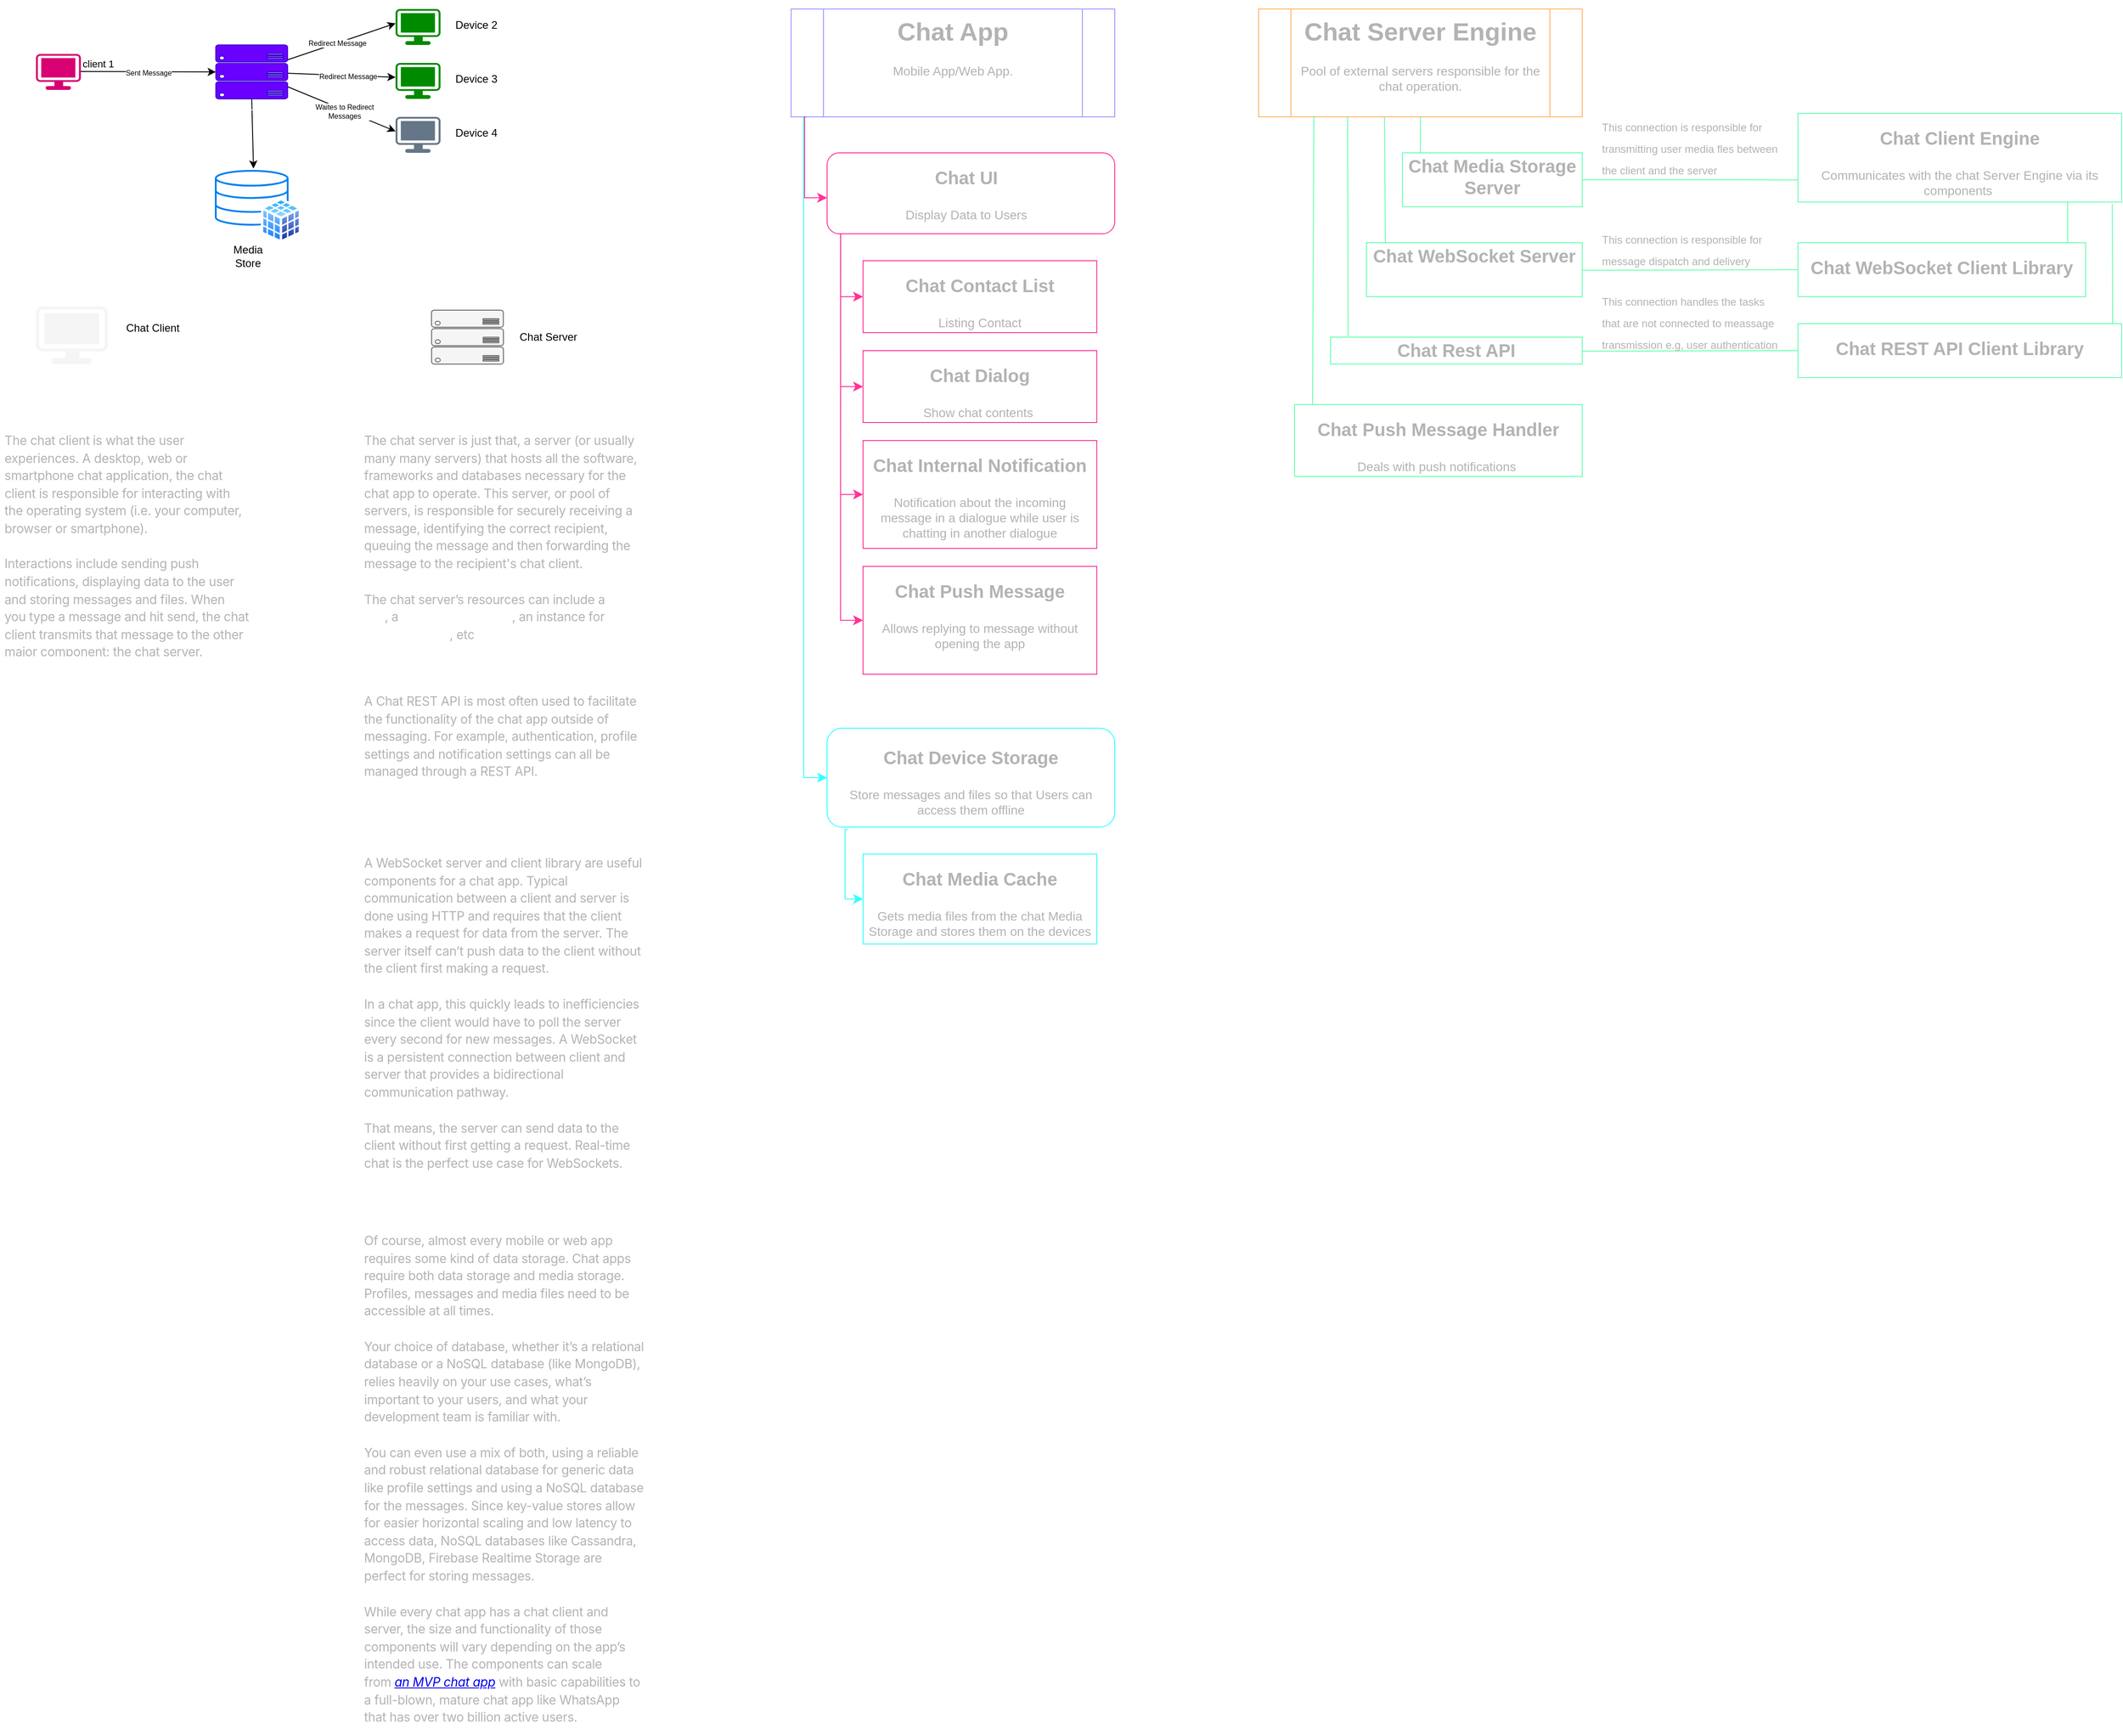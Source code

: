 <mxfile>
    <diagram id="3pf5Nbtfp2f4dLNe5S14" name="Page-1">
        <mxGraphModel dx="1003" dy="747" grid="1" gridSize="10" guides="1" tooltips="1" connect="1" arrows="1" fold="1" page="1" pageScale="1" pageWidth="850" pageHeight="1100" math="0" shadow="0">
            <root>
                <mxCell id="0"/>
                <mxCell id="1" parent="0"/>
                <mxCell id="54" value="" style="edgeStyle=segmentEdgeStyle;endArrow=classic;html=1;curved=0;rounded=0;endSize=8;startSize=8;fontSize=14;fontColor=#B3B3B3;entryX=0;entryY=0.5;entryDx=0;entryDy=0;strokeColor=#33FFFF;" edge="1" parent="1" target="52">
                    <mxGeometry width="50" height="50" relative="1" as="geometry">
                        <mxPoint x="940" y="160" as="sourcePoint"/>
                        <mxPoint x="960" y="540" as="targetPoint"/>
                        <Array as="points">
                            <mxPoint x="934" y="160"/>
                            <mxPoint x="934" y="895"/>
                        </Array>
                    </mxGeometry>
                </mxCell>
                <mxCell id="2" value="Device 1" style="points=[[0.03,0.03,0],[0.5,0,0],[0.97,0.03,0],[1,0.4,0],[0.97,0.745,0],[0.5,1,0],[0.03,0.745,0],[0,0.4,0]];verticalLabelPosition=bottom;sketch=0;html=1;verticalAlign=top;aspect=fixed;align=center;pointerEvents=1;shape=mxgraph.cisco19.workstation;fillColor=#d80073;strokeColor=#A50040;fontColor=#ffffff;" vertex="1" parent="1">
                    <mxGeometry x="80" y="90" width="50" height="40" as="geometry"/>
                </mxCell>
                <mxCell id="15" style="edgeStyle=none;html=1;entryX=0;entryY=0.4;entryDx=0;entryDy=0;entryPerimeter=0;fontSize=8;" edge="1" parent="1" source="4" target="9">
                    <mxGeometry relative="1" as="geometry"/>
                </mxCell>
                <mxCell id="18" value="Redirect Message" style="edgeLabel;html=1;align=center;verticalAlign=middle;resizable=0;points=[];fontSize=8;" vertex="1" connectable="0" parent="15">
                    <mxGeometry x="-0.093" relative="1" as="geometry">
                        <mxPoint as="offset"/>
                    </mxGeometry>
                </mxCell>
                <mxCell id="16" style="edgeStyle=none;html=1;entryX=0;entryY=0.4;entryDx=0;entryDy=0;entryPerimeter=0;fontSize=8;" edge="1" parent="1" source="4" target="11">
                    <mxGeometry relative="1" as="geometry"/>
                </mxCell>
                <mxCell id="19" value="Redirect Message" style="edgeLabel;html=1;align=center;verticalAlign=middle;resizable=0;points=[];fontSize=8;" vertex="1" connectable="0" parent="16">
                    <mxGeometry x="0.108" y="-1" relative="1" as="geometry">
                        <mxPoint as="offset"/>
                    </mxGeometry>
                </mxCell>
                <mxCell id="17" style="edgeStyle=none;html=1;entryX=0;entryY=0.4;entryDx=0;entryDy=0;entryPerimeter=0;fontSize=8;" edge="1" parent="1" source="4" target="13">
                    <mxGeometry relative="1" as="geometry"/>
                </mxCell>
                <mxCell id="20" value="Waites to Redirect &lt;br&gt;Messages" style="edgeLabel;html=1;align=center;verticalAlign=middle;resizable=0;points=[];fontSize=8;" vertex="1" connectable="0" parent="17">
                    <mxGeometry x="0.04" y="-2" relative="1" as="geometry">
                        <mxPoint x="1" as="offset"/>
                    </mxGeometry>
                </mxCell>
                <mxCell id="27" style="edgeStyle=none;html=1;fontSize=8;entryX=0.525;entryY=-0.042;entryDx=0;entryDy=0;entryPerimeter=0;exitX=0.5;exitY=1;exitDx=0;exitDy=0;exitPerimeter=0;" edge="1" parent="1" source="4" target="25">
                    <mxGeometry relative="1" as="geometry">
                        <mxPoint x="315" y="210" as="targetPoint"/>
                    </mxGeometry>
                </mxCell>
                <mxCell id="4" value="Server" style="verticalLabelPosition=bottom;html=1;verticalAlign=top;align=center;strokeColor=#3700CC;fillColor=#6a00ff;shape=mxgraph.azure.server_rack;fontColor=#ffffff;" vertex="1" parent="1">
                    <mxGeometry x="280" y="80" width="80" height="60" as="geometry"/>
                </mxCell>
                <mxCell id="6" value="" style="endArrow=classic;html=1;" edge="1" parent="1">
                    <mxGeometry relative="1" as="geometry">
                        <mxPoint x="130" y="109.5" as="sourcePoint"/>
                        <mxPoint x="280" y="110" as="targetPoint"/>
                    </mxGeometry>
                </mxCell>
                <mxCell id="7" value="&lt;font style=&quot;font-size: 8px;&quot;&gt;Sent Message&lt;/font&gt;" style="edgeLabel;resizable=0;html=1;align=center;verticalAlign=middle;" connectable="0" vertex="1" parent="6">
                    <mxGeometry relative="1" as="geometry"/>
                </mxCell>
                <mxCell id="8" value="client 1" style="edgeLabel;resizable=0;html=1;align=left;verticalAlign=bottom;" connectable="0" vertex="1" parent="6">
                    <mxGeometry x="-1" relative="1" as="geometry"/>
                </mxCell>
                <mxCell id="9" value="" style="points=[[0.03,0.03,0],[0.5,0,0],[0.97,0.03,0],[1,0.4,0],[0.97,0.745,0],[0.5,1,0],[0.03,0.745,0],[0,0.4,0]];verticalLabelPosition=bottom;sketch=0;html=1;verticalAlign=top;aspect=fixed;align=center;pointerEvents=1;shape=mxgraph.cisco19.workstation;fillColor=#008a00;strokeColor=#005700;fontColor=#ffffff;" vertex="1" parent="1">
                    <mxGeometry x="480" y="40" width="50" height="40" as="geometry"/>
                </mxCell>
                <mxCell id="10" value="Device 2" style="text;html=1;strokeColor=none;fillColor=none;align=center;verticalAlign=middle;whiteSpace=wrap;rounded=0;" vertex="1" parent="1">
                    <mxGeometry x="540" y="42.5" width="60" height="30" as="geometry"/>
                </mxCell>
                <mxCell id="11" value="" style="points=[[0.03,0.03,0],[0.5,0,0],[0.97,0.03,0],[1,0.4,0],[0.97,0.745,0],[0.5,1,0],[0.03,0.745,0],[0,0.4,0]];verticalLabelPosition=bottom;sketch=0;html=1;verticalAlign=top;aspect=fixed;align=center;pointerEvents=1;shape=mxgraph.cisco19.workstation;fillColor=#008a00;strokeColor=#005700;fontColor=#ffffff;" vertex="1" parent="1">
                    <mxGeometry x="480" y="100" width="50" height="40" as="geometry"/>
                </mxCell>
                <mxCell id="12" value="Device 3" style="text;html=1;strokeColor=none;fillColor=none;align=center;verticalAlign=middle;whiteSpace=wrap;rounded=0;" vertex="1" parent="1">
                    <mxGeometry x="540" y="102.5" width="60" height="30" as="geometry"/>
                </mxCell>
                <mxCell id="13" value="" style="points=[[0.03,0.03,0],[0.5,0,0],[0.97,0.03,0],[1,0.4,0],[0.97,0.745,0],[0.5,1,0],[0.03,0.745,0],[0,0.4,0]];verticalLabelPosition=bottom;sketch=0;html=1;verticalAlign=top;aspect=fixed;align=center;pointerEvents=1;shape=mxgraph.cisco19.workstation;fillColor=#647687;strokeColor=#314354;fontColor=#ffffff;" vertex="1" parent="1">
                    <mxGeometry x="480" y="160" width="50" height="40" as="geometry"/>
                </mxCell>
                <mxCell id="14" value="Device 4" style="text;html=1;strokeColor=none;fillColor=none;align=center;verticalAlign=middle;whiteSpace=wrap;rounded=0;" vertex="1" parent="1">
                    <mxGeometry x="540" y="162.5" width="60" height="30" as="geometry"/>
                </mxCell>
                <mxCell id="25" value="" style="html=1;verticalLabelPosition=bottom;align=center;labelBackgroundColor=#ffffff;verticalAlign=top;strokeWidth=2;strokeColor=#0080F0;shadow=0;dashed=0;shape=mxgraph.ios7.icons.data;fontSize=8;" vertex="1" parent="1">
                    <mxGeometry x="280" y="220" width="80" height="60" as="geometry"/>
                </mxCell>
                <mxCell id="21" value="" style="aspect=fixed;perimeter=ellipsePerimeter;html=1;align=center;shadow=0;dashed=0;spacingTop=3;image;image=img/lib/active_directory/database_cube.svg;fontSize=8;" vertex="1" parent="1">
                    <mxGeometry x="330" y="250" width="45" height="50" as="geometry"/>
                </mxCell>
                <mxCell id="26" value="Media Store" style="text;html=1;strokeColor=none;fillColor=none;align=center;verticalAlign=middle;whiteSpace=wrap;rounded=0;" vertex="1" parent="1">
                    <mxGeometry x="285.5" y="300" width="60" height="30" as="geometry"/>
                </mxCell>
                <mxCell id="28" value="" style="points=[[0.03,0.03,0],[0.5,0,0],[0.97,0.03,0],[1,0.4,0],[0.97,0.745,0],[0.5,1,0],[0.03,0.745,0],[0,0.4,0]];verticalLabelPosition=bottom;sketch=0;html=1;verticalAlign=top;aspect=fixed;align=center;pointerEvents=1;shape=mxgraph.cisco19.workstation;fillColor=#f5f5f5;strokeColor=#666666;fontColor=#333333;" vertex="1" parent="1">
                    <mxGeometry x="80" y="371" width="80" height="64" as="geometry"/>
                </mxCell>
                <mxCell id="29" value="Chat Client" style="text;html=1;strokeColor=none;fillColor=none;align=center;verticalAlign=middle;whiteSpace=wrap;rounded=0;" vertex="1" parent="1">
                    <mxGeometry x="170" y="380" width="80" height="30" as="geometry"/>
                </mxCell>
                <mxCell id="30" value="" style="verticalLabelPosition=bottom;html=1;verticalAlign=top;align=center;strokeColor=#666666;fillColor=#f5f5f5;shape=mxgraph.azure.server_rack;fontColor=#333333;" vertex="1" parent="1">
                    <mxGeometry x="520" y="375" width="80" height="60" as="geometry"/>
                </mxCell>
                <mxCell id="31" value="Chat Server" style="text;html=1;strokeColor=none;fillColor=none;align=center;verticalAlign=middle;whiteSpace=wrap;rounded=0;" vertex="1" parent="1">
                    <mxGeometry x="610" y="390" width="80" height="30" as="geometry"/>
                </mxCell>
                <mxCell id="32" value="&lt;h1 style=&quot;text-align: center;&quot;&gt;&lt;font color=&quot;#ffffff&quot;&gt;Chat Client&lt;/font&gt;&lt;/h1&gt;&lt;p style=&quot;box-sizing: border-box; margin-top: 20px; margin-bottom: 0px; max-width: 100%; letter-spacing: -0.2px; line-height: 1.4; font-family: Inter, sans-serif; font-size: 14px;&quot;&gt;&lt;font color=&quot;#b3b3b3&quot; style=&quot;font-size: 14px;&quot;&gt;The chat client&lt;span style=&quot;box-sizing: border-box; font-weight: 600;&quot;&gt;&amp;nbsp;&lt;/span&gt;is what the user experiences. A desktop, web or smartphone chat application, the chat client is responsible for interacting with the operating system (i.e. your computer, browser or smartphone).&lt;/font&gt;&lt;/p&gt;&lt;p style=&quot;box-sizing: border-box; margin-top: 20px; margin-bottom: 0px; max-width: 100%; letter-spacing: -0.2px; line-height: 1.4; font-family: Inter, sans-serif; font-size: 14px;&quot;&gt;&lt;font color=&quot;#b3b3b3&quot; style=&quot;font-size: 14px;&quot;&gt;Interactions include sending push notifications, displaying data to the user and storing messages and files. When you type a message and hit send, the chat client transmits that message to the other major component: the chat server.&amp;nbsp;&lt;/font&gt;&lt;/p&gt;" style="text;html=1;strokeColor=none;fillColor=none;spacing=5;spacingTop=-20;whiteSpace=wrap;overflow=hidden;rounded=0;fontSize=8;" vertex="1" parent="1">
                    <mxGeometry x="40" y="470" width="280" height="290" as="geometry"/>
                </mxCell>
                <mxCell id="33" value="&lt;h1 style=&quot;text-align: center;&quot;&gt;&lt;font style=&quot;&quot; color=&quot;#ffffff&quot;&gt;Chat Server&lt;/font&gt;&lt;/h1&gt;&lt;p style=&quot;box-sizing: border-box; margin-top: 20px; margin-bottom: 0px; max-width: 100%; letter-spacing: -0.2px; line-height: 1.4; font-family: Inter, sans-serif; font-size: 14px;&quot;&gt;&lt;span style=&quot;letter-spacing: -0.2px;&quot;&gt;&lt;font color=&quot;#b3b3b3&quot; style=&quot;font-size: 14px;&quot;&gt;The chat server is just that, a server (or usually many many servers) that hosts all the software, frameworks and databases necessary for the chat app to operate. This server, or pool of servers, is responsible for securely receiving a message, identifying the correct recipient, queuing the message and then forwarding the message to the recipient's chat client.&lt;/font&gt;&lt;/span&gt;&lt;/p&gt;&lt;p style=&quot;box-sizing: border-box; margin-top: 20px; margin-bottom: 0px; max-width: 100%; letter-spacing: -0.2px; line-height: 1.4; font-family: Inter, sans-serif; font-size: 14px;&quot;&gt;&lt;font style=&quot;font-size: 14px;&quot;&gt;&lt;font color=&quot;#b3b3b3&quot;&gt;The chat server’s resources can include a &lt;/font&gt;&lt;b style=&quot;&quot;&gt;&lt;font color=&quot;#ffffff&quot;&gt;REST API&lt;/font&gt;&lt;/b&gt;&lt;font color=&quot;#b3b3b3&quot;&gt;, a &lt;/font&gt;&lt;b style=&quot;&quot;&gt;&lt;font color=&quot;#ffffff&quot;&gt;WebSocket server&lt;/font&gt;&lt;/b&gt;&lt;font color=&quot;#b3b3b3&quot;&gt;, an instance for &lt;/font&gt;&lt;b style=&quot;&quot;&gt;&lt;font color=&quot;#ffffff&quot;&gt;M&lt;/font&gt;&lt;/b&gt;&lt;b style=&quot;&quot;&gt;&lt;font color=&quot;#ffffff&quot;&gt;edia storage&lt;/font&gt;&lt;/b&gt;&lt;font color=&quot;#b3b3b3&quot;&gt;, etc&lt;/font&gt;&lt;/font&gt;&lt;/p&gt;" style="text;html=1;strokeColor=none;fillColor=none;spacing=5;spacingTop=-20;whiteSpace=wrap;overflow=hidden;rounded=0;fontSize=8;" vertex="1" parent="1">
                    <mxGeometry x="440" y="470" width="320" height="290" as="geometry"/>
                </mxCell>
                <mxCell id="34" value="&lt;h1 style=&quot;text-align: center;&quot;&gt;&lt;font style=&quot;&quot; color=&quot;#ffffff&quot;&gt;Rest API&lt;/font&gt;&lt;/h1&gt;&lt;p style=&quot;box-sizing: border-box; margin-top: 20px; margin-bottom: 0px; max-width: 100%; letter-spacing: -0.2px; line-height: 1.4; font-family: Inter, sans-serif;&quot;&gt;&lt;span style=&quot;letter-spacing: -0.2px;&quot;&gt;&lt;font color=&quot;#b3b3b3&quot; style=&quot;font-size: 14px;&quot;&gt;A Chat REST API is most often used to facilitate the functionality of the chat app outside of messaging. For example, authentication, profile settings and notification settings can all be managed through a REST API.&lt;/font&gt;&lt;/span&gt;&lt;br&gt;&lt;/p&gt;" style="text;html=1;strokeColor=none;fillColor=none;spacing=5;spacingTop=-20;whiteSpace=wrap;overflow=hidden;rounded=0;fontSize=8;" vertex="1" parent="1">
                    <mxGeometry x="440" y="760" width="320" height="160" as="geometry"/>
                </mxCell>
                <mxCell id="35" value="&lt;h1 style=&quot;text-align: center;&quot;&gt;&lt;font style=&quot;&quot; color=&quot;#ffffff&quot;&gt;WebSocket Server&lt;/font&gt;&lt;/h1&gt;&lt;p style=&quot;box-sizing: border-box; margin-top: 20px; margin-bottom: 0px; max-width: 100%; letter-spacing: -0.2px; line-height: 1.4; font-family: Inter, sans-serif; font-size: 14px;&quot;&gt;&lt;font color=&quot;#b3b3b3&quot; style=&quot;font-size: 14px;&quot;&gt;A WebSocket server and client library are useful components for a chat app. Typical communication between a client and server is done using HTTP and requires that the client makes a request for data from the server. The server itself can’t push data to the client without the client first making a request.&lt;/font&gt;&lt;/p&gt;&lt;p style=&quot;box-sizing: border-box; margin-top: 20px; margin-bottom: 0px; max-width: 100%; letter-spacing: -0.2px; line-height: 1.4; font-family: Inter, sans-serif; font-size: 14px;&quot;&gt;&lt;font color=&quot;#b3b3b3&quot; style=&quot;font-size: 14px;&quot;&gt;In a chat app, this quickly leads to inefficiencies since the client would have to poll the server every second for new messages. A WebSocket is a persistent connection between client and server that provides a bidirectional communication pathway.&lt;/font&gt;&lt;/p&gt;&lt;p style=&quot;box-sizing: border-box; margin-top: 20px; margin-bottom: 0px; max-width: 100%; letter-spacing: -0.2px; line-height: 1.4; font-family: Inter, sans-serif; font-size: 14px;&quot;&gt;&lt;font color=&quot;#b3b3b3&quot; style=&quot;font-size: 14px;&quot;&gt;That means, the server can send data to the client without first getting a request. Real-time chat is the perfect use case for WebSockets.&lt;/font&gt;&lt;/p&gt;" style="text;html=1;strokeColor=none;fillColor=none;spacing=5;spacingTop=-20;whiteSpace=wrap;overflow=hidden;rounded=0;fontSize=8;" vertex="1" parent="1">
                    <mxGeometry x="440" y="940" width="320" height="420" as="geometry"/>
                </mxCell>
                <mxCell id="36" value="&lt;h1 style=&quot;text-align: center;&quot;&gt;&lt;font style=&quot;&quot; color=&quot;#ffffff&quot;&gt;Media Storage&lt;/font&gt;&lt;/h1&gt;&lt;p style=&quot;box-sizing: border-box; margin-top: 20px; margin-bottom: 0px; max-width: 100%; letter-spacing: -0.2px; line-height: 1.4; font-family: Inter, sans-serif; font-size: 14px;&quot;&gt;&lt;font style=&quot;font-size: 14px;&quot; color=&quot;#b3b3b3&quot;&gt;Of course, almost every mobile or web app requires some kind of data storage. Chat apps require both data storage and media storage. Profiles, messages and media files need to be accessible at all times.&lt;/font&gt;&lt;/p&gt;&lt;p style=&quot;box-sizing: border-box; margin-top: 20px; margin-bottom: 0px; max-width: 100%; letter-spacing: -0.2px; line-height: 1.4; font-family: Inter, sans-serif; font-size: 14px;&quot;&gt;&lt;font style=&quot;font-size: 14px;&quot; color=&quot;#b3b3b3&quot;&gt;Your choice of database, whether it’s a relational database or a NoSQL database (like MongoDB), relies heavily on your use cases, what’s important to your users, and what your development team is familiar with.&lt;/font&gt;&lt;/p&gt;&lt;p style=&quot;box-sizing: border-box; margin-top: 20px; margin-bottom: 0px; max-width: 100%; letter-spacing: -0.2px; line-height: 1.4; font-family: Inter, sans-serif; font-size: 14px;&quot;&gt;&lt;font style=&quot;font-size: 14px;&quot; color=&quot;#b3b3b3&quot;&gt;You can even use a mix of both, using a reliable and robust relational database for generic data like profile settings and using a NoSQL database for the messages. Since key-value stores allow for easier horizontal scaling and low latency to access data, NoSQL databases like Cassandra, MongoDB, Firebase Realtime Storage are perfect for storing messages.&lt;/font&gt;&lt;/p&gt;&lt;p style=&quot;box-sizing: border-box; margin-top: 20px; margin-bottom: 0px; max-width: 100%; letter-spacing: -0.2px; line-height: 1.4; font-family: Inter, sans-serif; font-size: 14px;&quot;&gt;&lt;font style=&quot;font-size: 14px;&quot; color=&quot;#b3b3b3&quot;&gt;&lt;span style=&quot;letter-spacing: -0.2px;&quot;&gt;While every chat app has a chat client and server, the size and functionality of those components will vary depending on the app’s intended use. The components can scale from&lt;/span&gt;&lt;span style=&quot;letter-spacing: -0.2px;&quot;&gt;&amp;nbsp;&lt;/span&gt;&lt;a style=&quot;letter-spacing: -0.2px; box-sizing: border-box; font-style: italic;&quot; target=&quot;_blank&quot; href=&quot;https://www.cometchat.com/blog/how-to-create-mvp-for-chat-app&quot;&gt;an MVP chat app&lt;/a&gt;&lt;span style=&quot;letter-spacing: -0.2px;&quot;&gt;&amp;nbsp;&lt;/span&gt;&lt;span style=&quot;letter-spacing: -0.2px;&quot;&gt;with basic capabilities to a full-blown, mature chat app like WhatsApp that has over two billion active users&lt;/span&gt;&lt;/font&gt;&lt;span style=&quot;font-size: 14px; color: rgb(179, 179, 179); letter-spacing: -0.2px; background-color: initial;&quot;&gt;.&lt;/span&gt;&lt;br&gt;&lt;/p&gt;" style="text;html=1;strokeColor=none;fillColor=none;spacing=5;spacingTop=-20;whiteSpace=wrap;overflow=hidden;rounded=0;fontSize=8;" vertex="1" parent="1">
                    <mxGeometry x="440" y="1360" width="320" height="600" as="geometry"/>
                </mxCell>
                <mxCell id="37" value="" style="shape=process;whiteSpace=wrap;html=1;backgroundOutline=1;labelBackgroundColor=none;fontSize=14;fontColor=#B3B3B3;strokeColor=#9999FF;" vertex="1" parent="1">
                    <mxGeometry x="920" y="40" width="360" height="120" as="geometry"/>
                </mxCell>
                <mxCell id="39" value="&lt;h1&gt;Chat App&lt;/h1&gt;&lt;p&gt;Mobile App/Web App.&lt;/p&gt;" style="text;html=1;strokeColor=none;fillColor=none;spacing=5;spacingTop=-20;whiteSpace=wrap;overflow=hidden;rounded=0;labelBackgroundColor=none;fontSize=14;fontColor=#B3B3B3;align=center;" vertex="1" parent="1">
                    <mxGeometry x="950" y="40" width="300" height="120" as="geometry"/>
                </mxCell>
                <mxCell id="40" value="" style="rounded=1;whiteSpace=wrap;html=1;labelBackgroundColor=none;fontSize=14;fontColor=#B3B3B3;strokeColor=#FF3399;" vertex="1" parent="1">
                    <mxGeometry x="960" y="200" width="320" height="90" as="geometry"/>
                </mxCell>
                <mxCell id="41" value="&lt;h1&gt;&lt;font style=&quot;font-size: 20px;&quot;&gt;Chat UI&lt;/font&gt;&lt;/h1&gt;&lt;p&gt;&lt;font style=&quot;font-size: 14px;&quot;&gt;Display Data to Users&lt;/font&gt;&lt;/p&gt;" style="text;html=1;strokeColor=none;fillColor=none;spacing=5;spacingTop=-20;whiteSpace=wrap;overflow=hidden;rounded=0;labelBackgroundColor=none;fontSize=14;fontColor=#B3B3B3;align=center;" vertex="1" parent="1">
                    <mxGeometry x="970" y="200" width="290" height="90" as="geometry"/>
                </mxCell>
                <mxCell id="45" value="" style="edgeStyle=segmentEdgeStyle;endArrow=classic;html=1;curved=0;rounded=0;endSize=8;startSize=8;fontSize=14;fontColor=#B3B3B3;exitX=0.047;exitY=1;exitDx=0;exitDy=0;exitPerimeter=0;strokeColor=#FF3399;" edge="1" parent="1" source="37">
                    <mxGeometry width="50" height="50" relative="1" as="geometry">
                        <mxPoint x="930" y="270" as="sourcePoint"/>
                        <mxPoint x="960" y="250" as="targetPoint"/>
                        <Array as="points">
                            <mxPoint x="935" y="250"/>
                        </Array>
                    </mxGeometry>
                </mxCell>
                <mxCell id="47" value="&lt;h1&gt;&lt;font style=&quot;font-size: 20px;&quot;&gt;Chat Internal Notification&lt;/font&gt;&lt;/h1&gt;&lt;p&gt;&lt;font style=&quot;font-size: 14px;&quot;&gt;Notification about the incoming message in a dialogue while user is chatting in another dialogue&lt;/font&gt;&lt;/p&gt;" style="text;html=1;strokeColor=#FF3399;fillColor=none;spacing=5;spacingTop=-20;whiteSpace=wrap;overflow=hidden;rounded=0;labelBackgroundColor=none;fontSize=14;fontColor=#B3B3B3;align=center;" vertex="1" parent="1">
                    <mxGeometry x="1000" y="520" width="260" height="120" as="geometry"/>
                </mxCell>
                <mxCell id="50" value="&lt;h1&gt;&lt;font style=&quot;font-size: 20px;&quot;&gt;Chat Push Message&lt;/font&gt;&lt;/h1&gt;&lt;p&gt;&lt;font style=&quot;font-size: 14px;&quot;&gt;Allows replying to message without opening the app&lt;/font&gt;&lt;/p&gt;" style="text;html=1;strokeColor=#FF3399;fillColor=none;spacing=5;spacingTop=-20;whiteSpace=wrap;overflow=hidden;rounded=0;labelBackgroundColor=none;fontSize=14;fontColor=#B3B3B3;align=center;" vertex="1" parent="1">
                    <mxGeometry x="1000" y="660" width="260" height="120" as="geometry"/>
                </mxCell>
                <mxCell id="52" value="" style="rounded=1;whiteSpace=wrap;html=1;labelBackgroundColor=none;fontSize=14;fontColor=#B3B3B3;strokeColor=#33FFFF;" vertex="1" parent="1">
                    <mxGeometry x="960" y="840" width="320" height="110" as="geometry"/>
                </mxCell>
                <mxCell id="53" value="&lt;h1&gt;&lt;font style=&quot;font-size: 20px;&quot;&gt;Chat Device Storage&lt;/font&gt;&lt;/h1&gt;&lt;p&gt;&lt;font style=&quot;font-size: 14px;&quot;&gt;Store messages and files so that Users can access them offline&lt;/font&gt;&lt;/p&gt;" style="text;html=1;strokeColor=none;fillColor=none;spacing=5;spacingTop=-20;whiteSpace=wrap;overflow=hidden;rounded=0;labelBackgroundColor=none;fontSize=14;fontColor=#B3B3B3;align=center;" vertex="1" parent="1">
                    <mxGeometry x="970" y="845" width="300" height="105" as="geometry"/>
                </mxCell>
                <mxCell id="55" value="&lt;h1&gt;&lt;font style=&quot;font-size: 20px;&quot;&gt;Chat Contact List&lt;/font&gt;&lt;/h1&gt;&lt;p&gt;&lt;font style=&quot;font-size: 14px;&quot;&gt;Listing Contact&lt;/font&gt;&lt;/p&gt;" style="text;html=1;strokeColor=#FF3399;fillColor=none;spacing=5;spacingTop=-20;whiteSpace=wrap;overflow=hidden;rounded=0;labelBackgroundColor=none;fontSize=14;fontColor=#B3B3B3;align=center;" vertex="1" parent="1">
                    <mxGeometry x="1000" y="320" width="260" height="80" as="geometry"/>
                </mxCell>
                <mxCell id="56" value="&lt;h1&gt;&lt;font style=&quot;font-size: 20px;&quot;&gt;Chat Dialog&lt;/font&gt;&lt;/h1&gt;&lt;p&gt;&lt;font style=&quot;font-size: 14px;&quot;&gt;Show chat contents&amp;nbsp;&lt;/font&gt;&lt;/p&gt;" style="text;html=1;strokeColor=#FF3399;fillColor=none;spacing=5;spacingTop=-20;whiteSpace=wrap;overflow=hidden;rounded=0;labelBackgroundColor=none;fontSize=14;fontColor=#B3B3B3;align=center;" vertex="1" parent="1">
                    <mxGeometry x="1000" y="420" width="260" height="80" as="geometry"/>
                </mxCell>
                <mxCell id="57" value="" style="edgeStyle=segmentEdgeStyle;endArrow=classic;html=1;curved=0;rounded=0;endSize=8;startSize=8;fontSize=14;fontColor=#B3B3B3;exitX=0.047;exitY=1;exitDx=0;exitDy=0;exitPerimeter=0;strokeColor=#FF3399;entryX=0;entryY=0.5;entryDx=0;entryDy=0;" edge="1" parent="1" target="55">
                    <mxGeometry width="50" height="50" relative="1" as="geometry">
                        <mxPoint x="975.04" y="290" as="sourcePoint"/>
                        <mxPoint x="1000" y="380" as="targetPoint"/>
                        <Array as="points">
                            <mxPoint x="975" y="360"/>
                        </Array>
                    </mxGeometry>
                </mxCell>
                <mxCell id="58" value="" style="edgeStyle=segmentEdgeStyle;endArrow=classic;html=1;curved=0;rounded=0;endSize=8;startSize=8;fontSize=14;fontColor=#B3B3B3;exitX=0.047;exitY=1;exitDx=0;exitDy=0;exitPerimeter=0;strokeColor=#FF3399;entryX=0;entryY=0.5;entryDx=0;entryDy=0;" edge="1" parent="1" target="56">
                    <mxGeometry width="50" height="50" relative="1" as="geometry">
                        <mxPoint x="975.04" y="290" as="sourcePoint"/>
                        <mxPoint x="1000" y="360" as="targetPoint"/>
                        <Array as="points">
                            <mxPoint x="975" y="460"/>
                        </Array>
                    </mxGeometry>
                </mxCell>
                <mxCell id="59" value="" style="edgeStyle=segmentEdgeStyle;endArrow=classic;html=1;curved=0;rounded=0;endSize=8;startSize=8;fontSize=14;fontColor=#B3B3B3;exitX=0.047;exitY=1;exitDx=0;exitDy=0;exitPerimeter=0;strokeColor=#FF3399;entryX=0;entryY=0.5;entryDx=0;entryDy=0;" edge="1" parent="1" target="47">
                    <mxGeometry width="50" height="50" relative="1" as="geometry">
                        <mxPoint x="975.04" y="290" as="sourcePoint"/>
                        <mxPoint x="1000" y="460" as="targetPoint"/>
                        <Array as="points">
                            <mxPoint x="975" y="580"/>
                        </Array>
                    </mxGeometry>
                </mxCell>
                <mxCell id="60" value="" style="edgeStyle=segmentEdgeStyle;endArrow=classic;html=1;curved=0;rounded=0;endSize=8;startSize=8;fontSize=14;fontColor=#B3B3B3;exitX=0.047;exitY=1;exitDx=0;exitDy=0;exitPerimeter=0;strokeColor=#FF3399;entryX=0;entryY=0.5;entryDx=0;entryDy=0;" edge="1" parent="1" target="50">
                    <mxGeometry width="50" height="50" relative="1" as="geometry">
                        <mxPoint x="975.04" y="290" as="sourcePoint"/>
                        <mxPoint x="1000" y="580" as="targetPoint"/>
                        <Array as="points">
                            <mxPoint x="975" y="720"/>
                        </Array>
                    </mxGeometry>
                </mxCell>
                <mxCell id="61" value="&lt;h1&gt;&lt;font style=&quot;font-size: 20px;&quot;&gt;Chat Media Cache&lt;/font&gt;&lt;/h1&gt;&lt;p&gt;&lt;font style=&quot;font-size: 14px;&quot;&gt;Gets media files from the chat Media Storage and stores them on the devices&lt;/font&gt;&lt;/p&gt;" style="text;html=1;strokeColor=#33FFFF;fillColor=none;spacing=5;spacingTop=-20;whiteSpace=wrap;overflow=hidden;rounded=0;labelBackgroundColor=none;fontSize=14;fontColor=#B3B3B3;align=center;" vertex="1" parent="1">
                    <mxGeometry x="1000" y="980" width="260" height="100" as="geometry"/>
                </mxCell>
                <mxCell id="62" value="" style="edgeStyle=segmentEdgeStyle;endArrow=classic;html=1;curved=0;rounded=0;endSize=8;startSize=8;fontSize=14;fontColor=#B3B3B3;exitX=0.044;exitY=1.025;exitDx=0;exitDy=0;exitPerimeter=0;strokeColor=#33FFFF;entryX=0;entryY=0.5;entryDx=0;entryDy=0;" edge="1" parent="1" source="53" target="61">
                    <mxGeometry width="50" height="50" relative="1" as="geometry">
                        <mxPoint x="980" y="970" as="sourcePoint"/>
                        <mxPoint x="1004.96" y="1400" as="targetPoint"/>
                        <Array as="points">
                            <mxPoint x="980" y="953"/>
                            <mxPoint x="980" y="1030"/>
                        </Array>
                    </mxGeometry>
                </mxCell>
                <mxCell id="63" value="" style="shape=process;whiteSpace=wrap;html=1;backgroundOutline=1;labelBackgroundColor=none;fontSize=14;fontColor=#B3B3B3;strokeColor=#FFB366;" vertex="1" parent="1">
                    <mxGeometry x="1440" y="40" width="360" height="120" as="geometry"/>
                </mxCell>
                <mxCell id="64" value="&lt;h1&gt;Chat Server Engine&lt;/h1&gt;&lt;p&gt;Pool of external servers responsible for the chat operation.&lt;/p&gt;" style="text;html=1;strokeColor=none;fillColor=none;spacing=5;spacingTop=-20;whiteSpace=wrap;overflow=hidden;rounded=0;labelBackgroundColor=none;fontSize=14;fontColor=#B3B3B3;align=center;" vertex="1" parent="1">
                    <mxGeometry x="1470" y="40" width="300" height="120" as="geometry"/>
                </mxCell>
                <mxCell id="65" value="&lt;h1 style=&quot;font-size: 20px;&quot;&gt;&lt;font style=&quot;font-size: 20px;&quot;&gt;Chat Media&amp;nbsp;&lt;/font&gt;Storage Server&lt;/h1&gt;" style="text;html=1;strokeColor=#66FFB3;fillColor=none;spacing=5;spacingTop=-20;whiteSpace=wrap;overflow=hidden;rounded=0;labelBackgroundColor=none;fontSize=14;fontColor=#B3B3B3;align=center;" vertex="1" parent="1">
                    <mxGeometry x="1600" y="200" width="200" height="60" as="geometry"/>
                </mxCell>
                <mxCell id="66" value="&lt;h1 style=&quot;font-size: 20px;&quot;&gt;&lt;font style=&quot;font-size: 20px;&quot;&gt;Chat WebSocket&lt;/font&gt;&amp;nbsp;Server&lt;/h1&gt;" style="text;html=1;strokeColor=#66FFB3;fillColor=none;spacing=5;spacingTop=-20;whiteSpace=wrap;overflow=hidden;rounded=0;labelBackgroundColor=none;fontSize=14;fontColor=#B3B3B3;align=center;" vertex="1" parent="1">
                    <mxGeometry x="1560" y="300" width="240" height="60" as="geometry"/>
                </mxCell>
                <mxCell id="67" value="&lt;h1 style=&quot;font-size: 20px;&quot;&gt;&lt;font style=&quot;font-size: 20px;&quot;&gt;Chat Rest API&lt;/font&gt;&lt;/h1&gt;" style="text;html=1;strokeColor=#66FFB3;fillColor=none;spacing=5;spacingTop=-20;whiteSpace=wrap;overflow=hidden;rounded=0;labelBackgroundColor=none;fontSize=14;fontColor=#B3B3B3;align=center;" vertex="1" parent="1">
                    <mxGeometry x="1520" y="405" width="280" height="30" as="geometry"/>
                </mxCell>
                <mxCell id="68" value="&lt;h1&gt;&lt;font style=&quot;font-size: 20px;&quot;&gt;Chat Push Message Handler&lt;/font&gt;&lt;/h1&gt;&lt;p&gt;&lt;font style=&quot;font-size: 14px;&quot;&gt;Deals with push notifications&amp;nbsp;&lt;/font&gt;&lt;/p&gt;" style="text;html=1;strokeColor=#66FFB3;fillColor=none;spacing=5;spacingTop=-20;whiteSpace=wrap;overflow=hidden;rounded=0;labelBackgroundColor=none;fontSize=14;fontColor=#B3B3B3;align=center;" vertex="1" parent="1">
                    <mxGeometry x="1480" y="480" width="320" height="80" as="geometry"/>
                </mxCell>
                <mxCell id="70" value="" style="endArrow=none;html=1;strokeColor=#66FFB3;fontSize=20;fontColor=#1A1A1A;entryX=0.105;entryY=0.992;entryDx=0;entryDy=0;entryPerimeter=0;" edge="1" parent="1" target="64">
                    <mxGeometry width="50" height="50" relative="1" as="geometry">
                        <mxPoint x="1500" y="480" as="sourcePoint"/>
                        <mxPoint x="1497.8" y="159.76" as="targetPoint"/>
                    </mxGeometry>
                </mxCell>
                <mxCell id="71" value="" style="endArrow=none;html=1;strokeColor=#66FFB3;fontSize=20;fontColor=#1A1A1A;entryX=0.23;entryY=1.004;entryDx=0;entryDy=0;entryPerimeter=0;exitX=0.07;exitY=-0.031;exitDx=0;exitDy=0;exitPerimeter=0;" edge="1" parent="1" source="67" target="64">
                    <mxGeometry width="50" height="50" relative="1" as="geometry">
                        <mxPoint x="1539" y="400" as="sourcePoint"/>
                        <mxPoint x="1540.0" y="162.5" as="targetPoint"/>
                    </mxGeometry>
                </mxCell>
                <mxCell id="72" value="" style="endArrow=none;html=1;strokeColor=#66FFB3;fontSize=20;fontColor=#1A1A1A;entryX=0.23;entryY=1.004;entryDx=0;entryDy=0;entryPerimeter=0;" edge="1" parent="1">
                    <mxGeometry width="50" height="50" relative="1" as="geometry">
                        <mxPoint x="1581" y="300" as="sourcePoint"/>
                        <mxPoint x="1580" y="160.0" as="targetPoint"/>
                    </mxGeometry>
                </mxCell>
                <mxCell id="73" value="" style="endArrow=none;html=1;strokeColor=#66FFB3;fontSize=20;fontColor=#1A1A1A;" edge="1" parent="1">
                    <mxGeometry width="50" height="50" relative="1" as="geometry">
                        <mxPoint x="1620" y="200" as="sourcePoint"/>
                        <mxPoint x="1620" y="160" as="targetPoint"/>
                    </mxGeometry>
                </mxCell>
                <mxCell id="74" value="&lt;h1&gt;&lt;font style=&quot;font-size: 20px;&quot;&gt;Chat Client Engine&lt;/font&gt;&lt;/h1&gt;&lt;p&gt;&lt;font style=&quot;font-size: 14px;&quot;&gt;Communicates with the chat Server Engine via its components&amp;nbsp;&lt;/font&gt;&lt;/p&gt;" style="text;html=1;strokeColor=#66FFB3;fillColor=none;spacing=5;spacingTop=-20;whiteSpace=wrap;overflow=hidden;rounded=0;labelBackgroundColor=none;fontSize=14;fontColor=#B3B3B3;align=center;" vertex="1" parent="1">
                    <mxGeometry x="2040" y="156" width="360" height="98.75" as="geometry"/>
                </mxCell>
                <mxCell id="75" value="" style="endArrow=none;html=1;strokeColor=#66FFB3;fontSize=20;fontColor=#1A1A1A;entryX=1;entryY=0.5;entryDx=0;entryDy=0;exitX=0;exitY=0.75;exitDx=0;exitDy=0;" edge="1" parent="1" source="74" target="65">
                    <mxGeometry width="50" height="50" relative="1" as="geometry">
                        <mxPoint x="1850" y="265" as="sourcePoint"/>
                        <mxPoint x="1850" y="225" as="targetPoint"/>
                    </mxGeometry>
                </mxCell>
                <mxCell id="76" value="&lt;font color=&quot;#b3b3b3&quot; style=&quot;font-size: 12px;&quot;&gt;This connection is responsible for transmitting user media fles between the client and the server&lt;/font&gt;" style="text;html=1;strokeColor=none;fillColor=none;align=left;verticalAlign=middle;whiteSpace=wrap;rounded=0;labelBackgroundColor=none;fontSize=20;fontColor=#1A1A1A;" vertex="1" parent="1">
                    <mxGeometry x="1820" y="177" width="200" height="30" as="geometry"/>
                </mxCell>
                <mxCell id="77" value="&lt;h1&gt;&lt;font style=&quot;font-size: 20px;&quot;&gt;Chat WebSocket Client Library&lt;br&gt;&lt;/font&gt;&lt;/h1&gt;" style="text;html=1;strokeColor=#66FFB3;fillColor=none;spacing=5;spacingTop=-20;whiteSpace=wrap;overflow=hidden;rounded=0;labelBackgroundColor=none;fontSize=14;fontColor=#B3B3B3;align=center;" vertex="1" parent="1">
                    <mxGeometry x="2040" y="300" width="320" height="60" as="geometry"/>
                </mxCell>
                <mxCell id="78" value="" style="endArrow=none;html=1;strokeColor=#66FFB3;fontSize=20;fontColor=#1A1A1A;entryX=1;entryY=0.5;entryDx=0;entryDy=0;exitX=0;exitY=0.5;exitDx=0;exitDy=0;" edge="1" parent="1">
                    <mxGeometry width="50" height="50" relative="1" as="geometry">
                        <mxPoint x="2040" y="329.995" as="sourcePoint"/>
                        <mxPoint x="1800" y="330.62" as="targetPoint"/>
                    </mxGeometry>
                </mxCell>
                <mxCell id="79" value="&lt;font color=&quot;#b3b3b3&quot; style=&quot;font-size: 12px;&quot;&gt;This connection is responsible for message dispatch and delivery&lt;/font&gt;" style="text;html=1;strokeColor=none;fillColor=none;align=left;verticalAlign=middle;whiteSpace=wrap;rounded=0;labelBackgroundColor=none;fontSize=20;fontColor=#1A1A1A;" vertex="1" parent="1">
                    <mxGeometry x="1820" y="290" width="200" height="30" as="geometry"/>
                </mxCell>
                <mxCell id="80" value="&lt;h1&gt;&lt;font style=&quot;font-size: 20px;&quot;&gt;Chat REST API Client Library&lt;br&gt;&lt;/font&gt;&lt;/h1&gt;" style="text;html=1;strokeColor=#66FFB3;fillColor=none;spacing=5;spacingTop=-20;whiteSpace=wrap;overflow=hidden;rounded=0;labelBackgroundColor=none;fontSize=14;fontColor=#B3B3B3;align=center;" vertex="1" parent="1">
                    <mxGeometry x="2040" y="390" width="360" height="60" as="geometry"/>
                </mxCell>
                <mxCell id="81" value="" style="endArrow=none;html=1;strokeColor=#66FFB3;fontSize=20;fontColor=#1A1A1A;entryX=1;entryY=0.5;entryDx=0;entryDy=0;exitX=0;exitY=0.5;exitDx=0;exitDy=0;" edge="1" parent="1">
                    <mxGeometry width="50" height="50" relative="1" as="geometry">
                        <mxPoint x="2040" y="419.995" as="sourcePoint"/>
                        <mxPoint x="1800" y="420.62" as="targetPoint"/>
                    </mxGeometry>
                </mxCell>
                <mxCell id="82" value="&lt;font color=&quot;#b3b3b3&quot; style=&quot;font-size: 12px;&quot;&gt;This connection handles the tasks that are not connected to meassage transmission e.g, user authentication&lt;/font&gt;" style="text;html=1;strokeColor=none;fillColor=none;align=left;verticalAlign=middle;whiteSpace=wrap;rounded=0;labelBackgroundColor=none;fontSize=20;fontColor=#1A1A1A;" vertex="1" parent="1">
                    <mxGeometry x="1820" y="371" width="200" height="30" as="geometry"/>
                </mxCell>
                <mxCell id="83" value="" style="endArrow=none;html=1;strokeColor=#66FFB3;fontSize=20;fontColor=#1A1A1A;entryX=0.971;entryY=1.023;entryDx=0;entryDy=0;entryPerimeter=0;" edge="1" parent="1" target="74">
                    <mxGeometry width="50" height="50" relative="1" as="geometry">
                        <mxPoint x="2390" y="390" as="sourcePoint"/>
                        <mxPoint x="2390" y="278.75" as="targetPoint"/>
                    </mxGeometry>
                </mxCell>
                <mxCell id="84" value="" style="endArrow=none;html=1;strokeColor=#66FFB3;fontSize=20;fontColor=#1A1A1A;entryX=0.971;entryY=1.023;entryDx=0;entryDy=0;entryPerimeter=0;" edge="1" parent="1">
                    <mxGeometry width="50" height="50" relative="1" as="geometry">
                        <mxPoint x="2340" y="300" as="sourcePoint"/>
                        <mxPoint x="2340" y="254.751" as="targetPoint"/>
                    </mxGeometry>
                </mxCell>
            </root>
        </mxGraphModel>
    </diagram>
</mxfile>